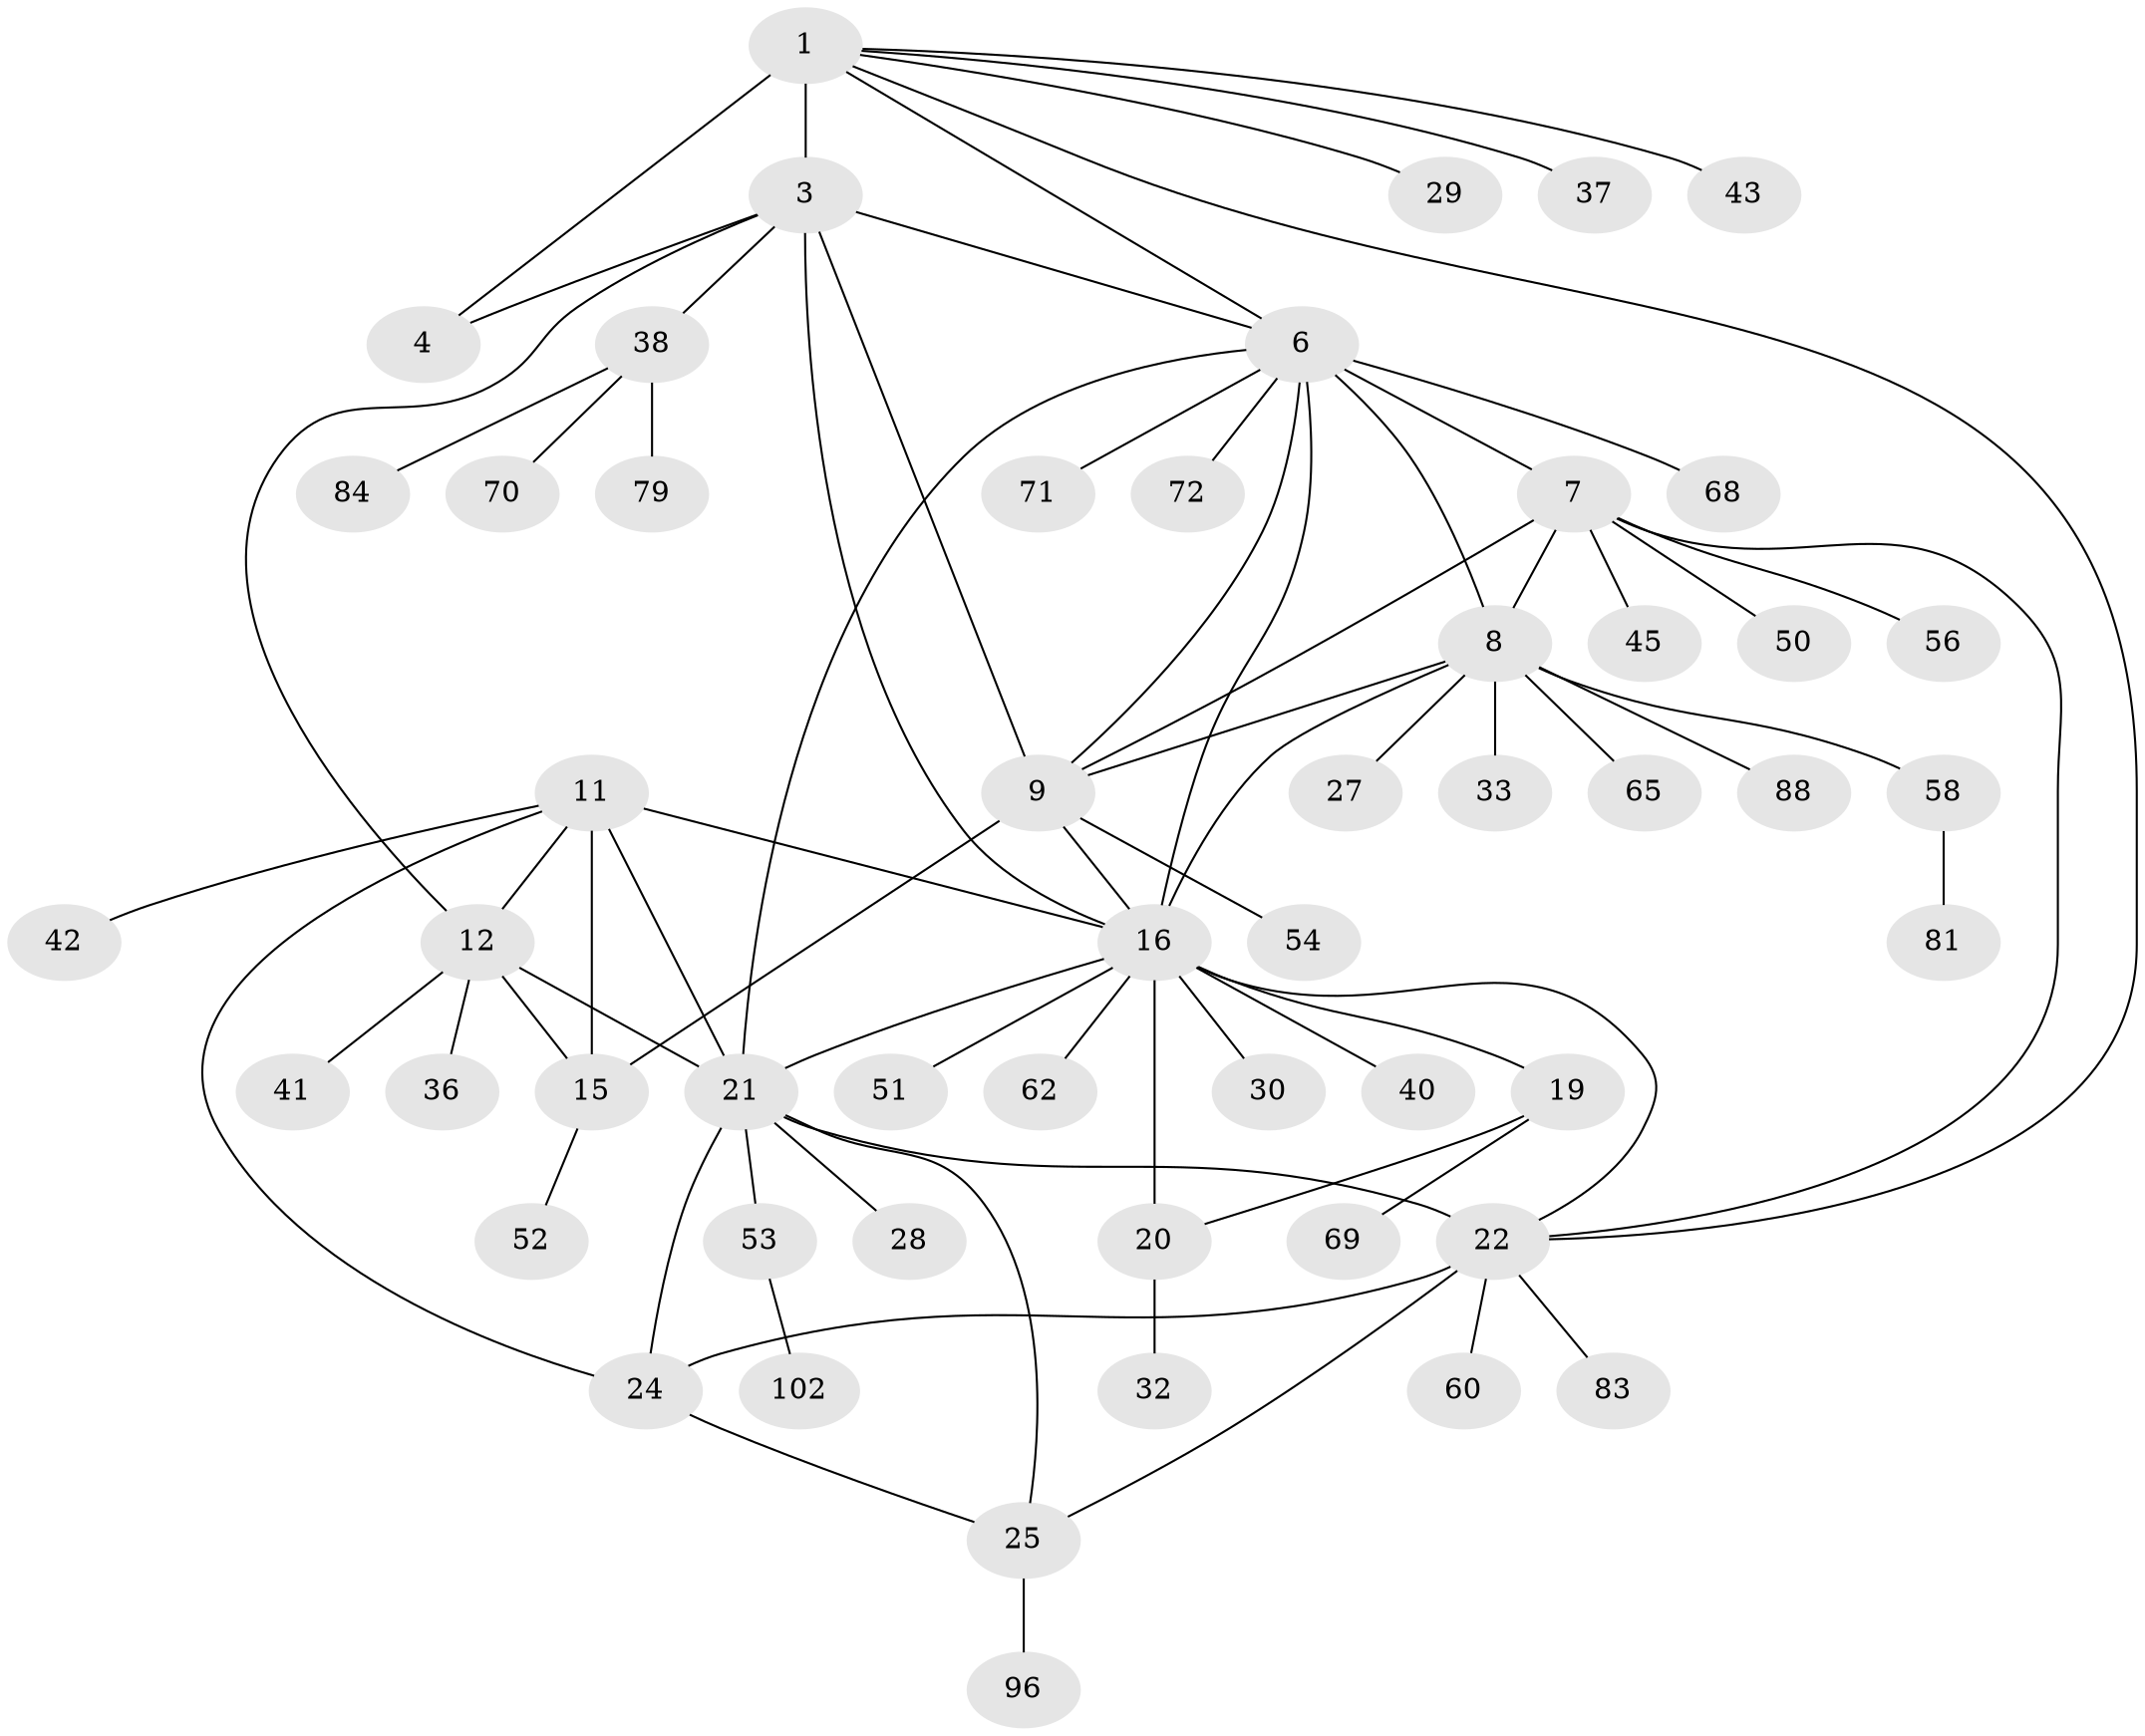 // original degree distribution, {8: 0.009433962264150943, 6: 0.018867924528301886, 5: 0.08490566037735849, 7: 0.018867924528301886, 11: 0.02830188679245283, 9: 0.03773584905660377, 12: 0.018867924528301886, 10: 0.018867924528301886, 2: 0.1509433962264151, 1: 0.5660377358490566, 4: 0.009433962264150943, 3: 0.03773584905660377}
// Generated by graph-tools (version 1.1) at 2025/19/03/04/25 18:19:29]
// undirected, 53 vertices, 75 edges
graph export_dot {
graph [start="1"]
  node [color=gray90,style=filled];
  1 [super="+2"];
  3 [super="+44+5"];
  4 [super="+100"];
  6;
  7 [super="+10"];
  8 [super="+61"];
  9 [super="+85"];
  11 [super="+13+48+46+86+87+93+80+14"];
  12 [super="+106"];
  15;
  16 [super="+47+17+57+18+104+94+67"];
  19;
  20;
  21 [super="+26+23+35"];
  22 [super="+49+77"];
  24;
  25;
  27;
  28;
  29;
  30;
  32;
  33;
  36;
  37;
  38;
  40;
  41;
  42;
  43 [super="+101"];
  45;
  50;
  51;
  52;
  53;
  54;
  56 [super="+73"];
  58;
  60;
  62 [super="+64"];
  65;
  68;
  69;
  70 [super="+91"];
  71;
  72;
  79;
  81;
  83;
  84;
  88;
  96;
  102;
  1 -- 3 [weight=4];
  1 -- 4 [weight=2];
  1 -- 6;
  1 -- 22;
  1 -- 29;
  1 -- 37;
  1 -- 43;
  3 -- 4 [weight=2];
  3 -- 9;
  3 -- 6;
  3 -- 16;
  3 -- 38;
  3 -- 12;
  6 -- 7 [weight=2];
  6 -- 8;
  6 -- 9;
  6 -- 16;
  6 -- 68;
  6 -- 71;
  6 -- 72;
  6 -- 21;
  7 -- 8 [weight=2];
  7 -- 9 [weight=2];
  7 -- 22;
  7 -- 45;
  7 -- 56;
  7 -- 50;
  8 -- 9;
  8 -- 27;
  8 -- 33;
  8 -- 58;
  8 -- 65;
  8 -- 88;
  8 -- 16;
  9 -- 15;
  9 -- 54;
  9 -- 16;
  11 -- 12 [weight=3];
  11 -- 15 [weight=3];
  11 -- 42;
  11 -- 21 [weight=2];
  11 -- 16;
  11 -- 24;
  12 -- 15;
  12 -- 36;
  12 -- 41;
  12 -- 21;
  15 -- 52;
  16 -- 19 [weight=3];
  16 -- 20 [weight=3];
  16 -- 22;
  16 -- 51;
  16 -- 21;
  16 -- 30;
  16 -- 40;
  16 -- 62;
  19 -- 20;
  19 -- 69;
  20 -- 32;
  21 -- 22 [weight=2];
  21 -- 24 [weight=2];
  21 -- 25 [weight=2];
  21 -- 28;
  21 -- 53;
  22 -- 24;
  22 -- 25;
  22 -- 60;
  22 -- 83;
  24 -- 25;
  25 -- 96;
  38 -- 70;
  38 -- 79;
  38 -- 84;
  53 -- 102;
  58 -- 81;
}
